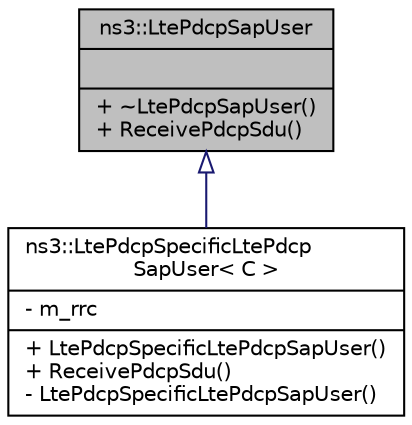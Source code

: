digraph "ns3::LtePdcpSapUser"
{
  edge [fontname="Helvetica",fontsize="10",labelfontname="Helvetica",labelfontsize="10"];
  node [fontname="Helvetica",fontsize="10",shape=record];
  Node1 [label="{ns3::LtePdcpSapUser\n||+ ~LtePdcpSapUser()\l+ ReceivePdcpSdu()\l}",height=0.2,width=0.4,color="black", fillcolor="grey75", style="filled", fontcolor="black"];
  Node1 -> Node2 [dir="back",color="midnightblue",fontsize="10",style="solid",arrowtail="onormal"];
  Node2 [label="{ns3::LtePdcpSpecificLtePdcp\lSapUser\< C \>\n|- m_rrc\l|+ LtePdcpSpecificLtePdcpSapUser()\l+ ReceivePdcpSdu()\l- LtePdcpSpecificLtePdcpSapUser()\l}",height=0.2,width=0.4,color="black", fillcolor="white", style="filled",URL="$d0/df0/classns3_1_1LtePdcpSpecificLtePdcpSapUser.html"];
}

